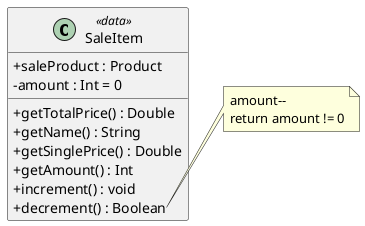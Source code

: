 @startuml SaleItem

skinparam ClassAttributeIconSize 0

class SaleItem <<data>> {
    +saleProduct : Product
    -amount : Int = 0

    +getTotalPrice() : Double
    +getName() : String
    +getSinglePrice() : Double
    +getAmount() : Int
    +increment() : void
    +decrement() : Boolean
}

note right of SaleItem::decrement
    amount--
    return amount != 0
end note
@enduml